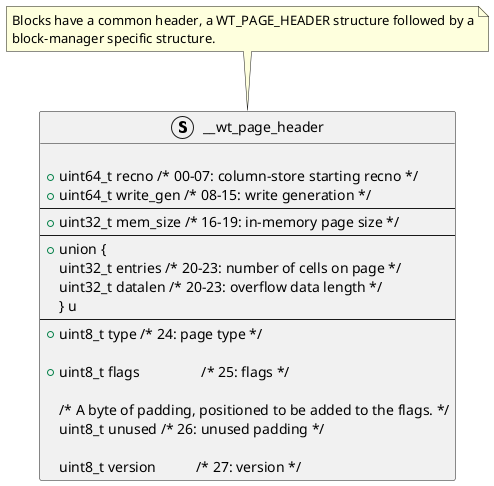 @startuml WT_PAGE_HEADER

struct "__wt_page_header" as WT_PAGE_HEADER {
    
    + uint64_t recno /* 00-07: column-store starting recno */
    + uint64_t write_gen /* 08-15: write generation */
    --
    + uint32_t mem_size /* 16-19: in-memory page size */
    --
    + union {
        uint32_t entries /* 20-23: number of cells on page */
        uint32_t datalen /* 20-23: overflow data length */
    } u
    --
    + uint8_t type /* 24: page type */

    + uint8_t flags                 /* 25: flags */

    /* A byte of padding, positioned to be added to the flags. */
    uint8_t unused /* 26: unused padding */

    uint8_t version           /* 27: version */
}

note top of WT_PAGE_HEADER
    Blocks have a common header, a WT_PAGE_HEADER structure followed by a
    block-manager specific structure.
end note

@enduml